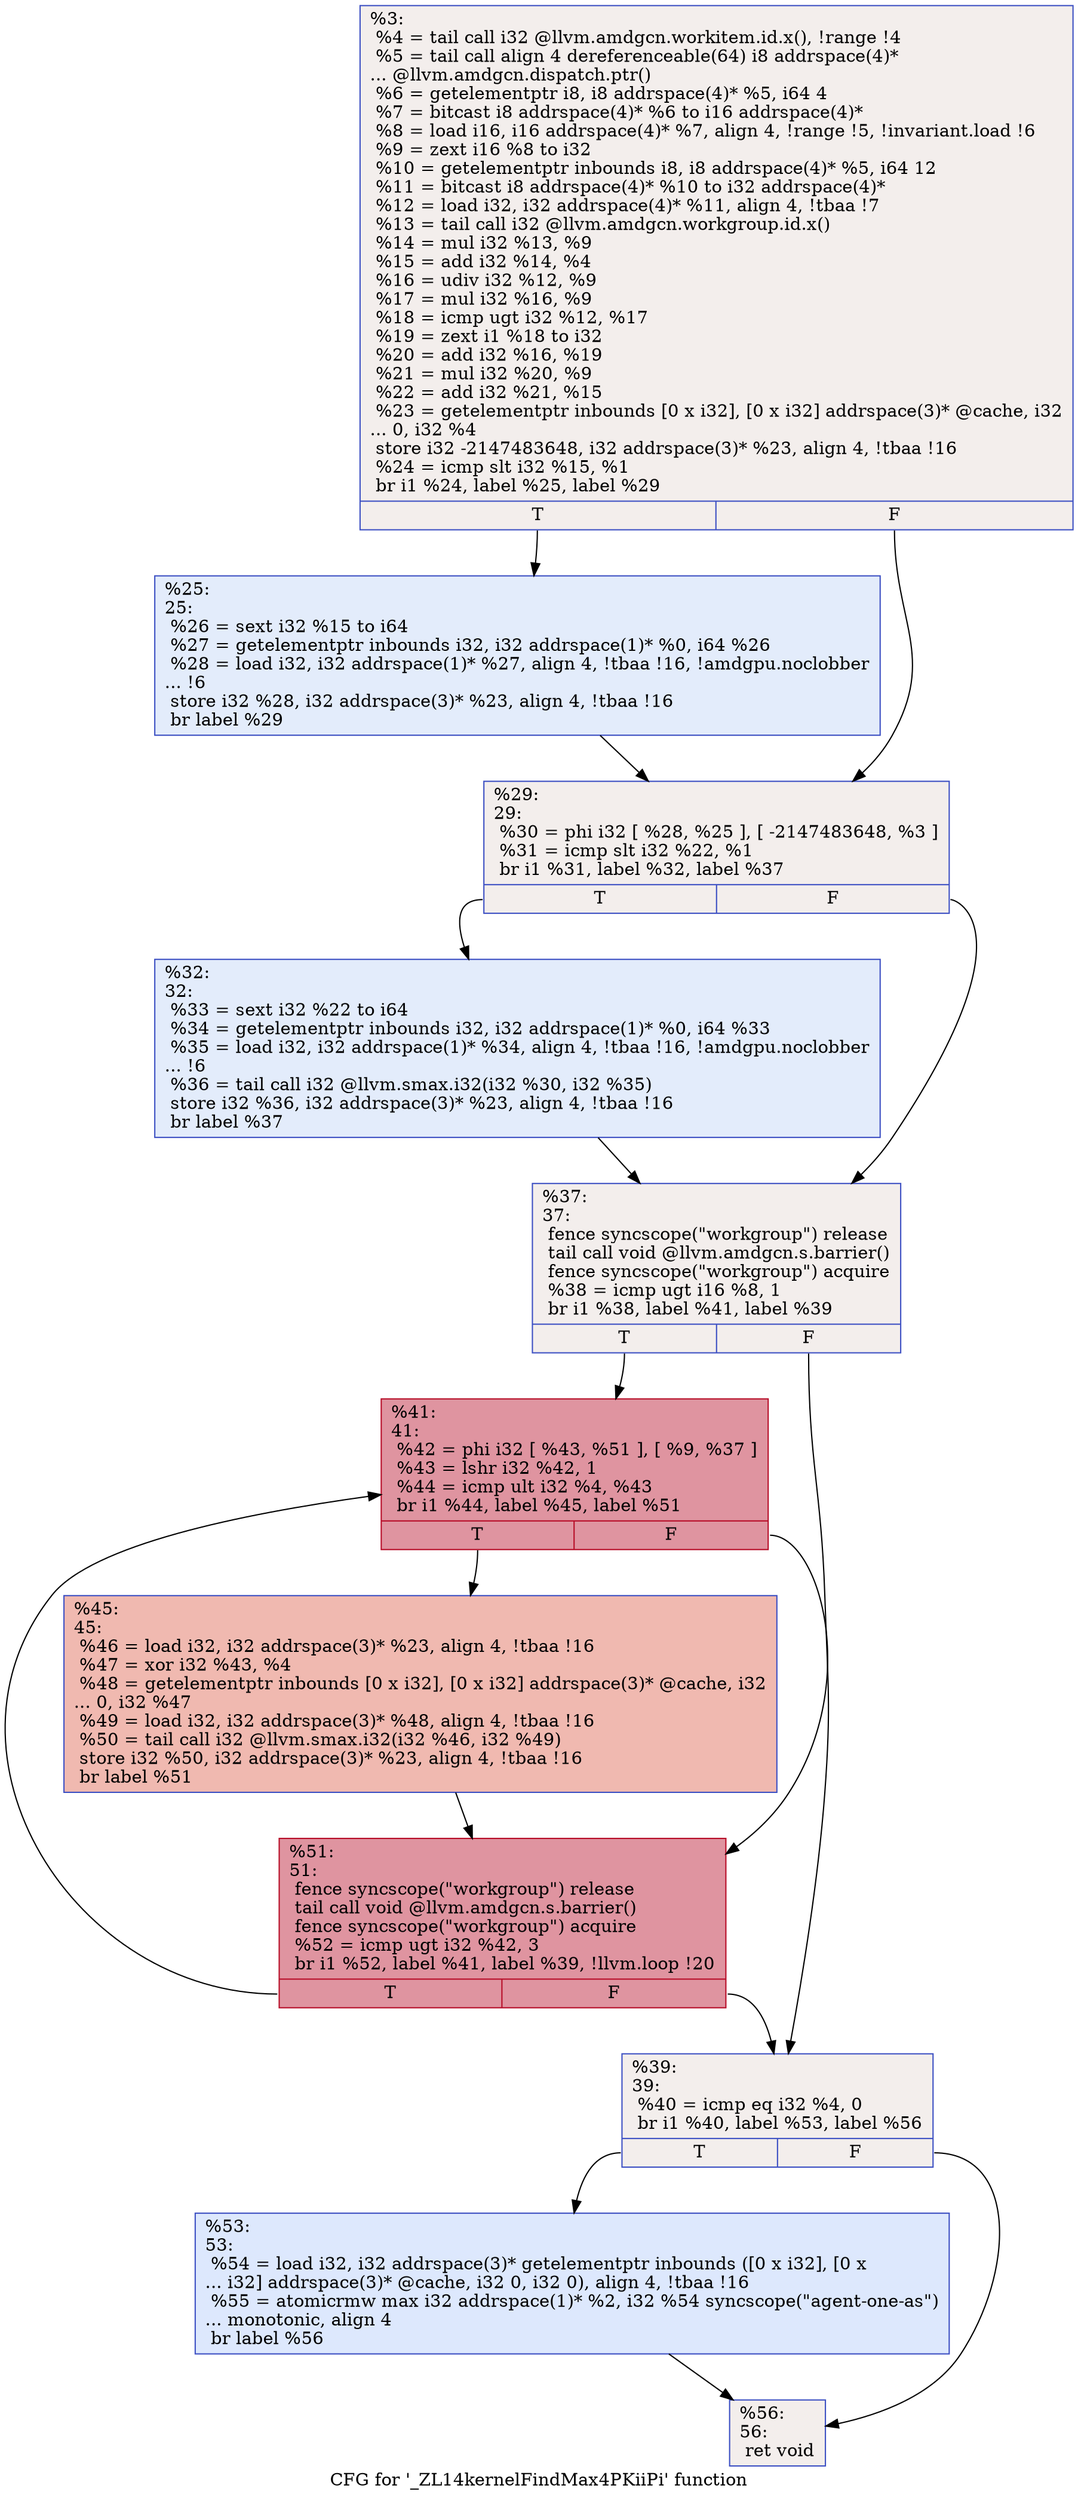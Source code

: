 digraph "CFG for '_ZL14kernelFindMax4PKiiPi' function" {
	label="CFG for '_ZL14kernelFindMax4PKiiPi' function";

	Node0x4937530 [shape=record,color="#3d50c3ff", style=filled, fillcolor="#e3d9d370",label="{%3:\l  %4 = tail call i32 @llvm.amdgcn.workitem.id.x(), !range !4\l  %5 = tail call align 4 dereferenceable(64) i8 addrspace(4)*\l... @llvm.amdgcn.dispatch.ptr()\l  %6 = getelementptr i8, i8 addrspace(4)* %5, i64 4\l  %7 = bitcast i8 addrspace(4)* %6 to i16 addrspace(4)*\l  %8 = load i16, i16 addrspace(4)* %7, align 4, !range !5, !invariant.load !6\l  %9 = zext i16 %8 to i32\l  %10 = getelementptr inbounds i8, i8 addrspace(4)* %5, i64 12\l  %11 = bitcast i8 addrspace(4)* %10 to i32 addrspace(4)*\l  %12 = load i32, i32 addrspace(4)* %11, align 4, !tbaa !7\l  %13 = tail call i32 @llvm.amdgcn.workgroup.id.x()\l  %14 = mul i32 %13, %9\l  %15 = add i32 %14, %4\l  %16 = udiv i32 %12, %9\l  %17 = mul i32 %16, %9\l  %18 = icmp ugt i32 %12, %17\l  %19 = zext i1 %18 to i32\l  %20 = add i32 %16, %19\l  %21 = mul i32 %20, %9\l  %22 = add i32 %21, %15\l  %23 = getelementptr inbounds [0 x i32], [0 x i32] addrspace(3)* @cache, i32\l... 0, i32 %4\l  store i32 -2147483648, i32 addrspace(3)* %23, align 4, !tbaa !16\l  %24 = icmp slt i32 %15, %1\l  br i1 %24, label %25, label %29\l|{<s0>T|<s1>F}}"];
	Node0x4937530:s0 -> Node0x4939e60;
	Node0x4937530:s1 -> Node0x4939ef0;
	Node0x4939e60 [shape=record,color="#3d50c3ff", style=filled, fillcolor="#bfd3f670",label="{%25:\l25:                                               \l  %26 = sext i32 %15 to i64\l  %27 = getelementptr inbounds i32, i32 addrspace(1)* %0, i64 %26\l  %28 = load i32, i32 addrspace(1)* %27, align 4, !tbaa !16, !amdgpu.noclobber\l... !6\l  store i32 %28, i32 addrspace(3)* %23, align 4, !tbaa !16\l  br label %29\l}"];
	Node0x4939e60 -> Node0x4939ef0;
	Node0x4939ef0 [shape=record,color="#3d50c3ff", style=filled, fillcolor="#e3d9d370",label="{%29:\l29:                                               \l  %30 = phi i32 [ %28, %25 ], [ -2147483648, %3 ]\l  %31 = icmp slt i32 %22, %1\l  br i1 %31, label %32, label %37\l|{<s0>T|<s1>F}}"];
	Node0x4939ef0:s0 -> Node0x493b050;
	Node0x4939ef0:s1 -> Node0x493b0a0;
	Node0x493b050 [shape=record,color="#3d50c3ff", style=filled, fillcolor="#bfd3f670",label="{%32:\l32:                                               \l  %33 = sext i32 %22 to i64\l  %34 = getelementptr inbounds i32, i32 addrspace(1)* %0, i64 %33\l  %35 = load i32, i32 addrspace(1)* %34, align 4, !tbaa !16, !amdgpu.noclobber\l... !6\l  %36 = tail call i32 @llvm.smax.i32(i32 %30, i32 %35)\l  store i32 %36, i32 addrspace(3)* %23, align 4, !tbaa !16\l  br label %37\l}"];
	Node0x493b050 -> Node0x493b0a0;
	Node0x493b0a0 [shape=record,color="#3d50c3ff", style=filled, fillcolor="#e3d9d370",label="{%37:\l37:                                               \l  fence syncscope(\"workgroup\") release\l  tail call void @llvm.amdgcn.s.barrier()\l  fence syncscope(\"workgroup\") acquire\l  %38 = icmp ugt i16 %8, 1\l  br i1 %38, label %41, label %39\l|{<s0>T|<s1>F}}"];
	Node0x493b0a0:s0 -> Node0x493bad0;
	Node0x493b0a0:s1 -> Node0x493bb60;
	Node0x493bb60 [shape=record,color="#3d50c3ff", style=filled, fillcolor="#e3d9d370",label="{%39:\l39:                                               \l  %40 = icmp eq i32 %4, 0\l  br i1 %40, label %53, label %56\l|{<s0>T|<s1>F}}"];
	Node0x493bb60:s0 -> Node0x493bd30;
	Node0x493bb60:s1 -> Node0x493bd80;
	Node0x493bad0 [shape=record,color="#b70d28ff", style=filled, fillcolor="#b70d2870",label="{%41:\l41:                                               \l  %42 = phi i32 [ %43, %51 ], [ %9, %37 ]\l  %43 = lshr i32 %42, 1\l  %44 = icmp ult i32 %4, %43\l  br i1 %44, label %45, label %51\l|{<s0>T|<s1>F}}"];
	Node0x493bad0:s0 -> Node0x493c180;
	Node0x493bad0:s1 -> Node0x493bef0;
	Node0x493c180 [shape=record,color="#3d50c3ff", style=filled, fillcolor="#de614d70",label="{%45:\l45:                                               \l  %46 = load i32, i32 addrspace(3)* %23, align 4, !tbaa !16\l  %47 = xor i32 %43, %4\l  %48 = getelementptr inbounds [0 x i32], [0 x i32] addrspace(3)* @cache, i32\l... 0, i32 %47\l  %49 = load i32, i32 addrspace(3)* %48, align 4, !tbaa !16\l  %50 = tail call i32 @llvm.smax.i32(i32 %46, i32 %49)\l  store i32 %50, i32 addrspace(3)* %23, align 4, !tbaa !16\l  br label %51\l}"];
	Node0x493c180 -> Node0x493bef0;
	Node0x493bef0 [shape=record,color="#b70d28ff", style=filled, fillcolor="#b70d2870",label="{%51:\l51:                                               \l  fence syncscope(\"workgroup\") release\l  tail call void @llvm.amdgcn.s.barrier()\l  fence syncscope(\"workgroup\") acquire\l  %52 = icmp ugt i32 %42, 3\l  br i1 %52, label %41, label %39, !llvm.loop !20\l|{<s0>T|<s1>F}}"];
	Node0x493bef0:s0 -> Node0x493bad0;
	Node0x493bef0:s1 -> Node0x493bb60;
	Node0x493bd30 [shape=record,color="#3d50c3ff", style=filled, fillcolor="#b2ccfb70",label="{%53:\l53:                                               \l  %54 = load i32, i32 addrspace(3)* getelementptr inbounds ([0 x i32], [0 x\l... i32] addrspace(3)* @cache, i32 0, i32 0), align 4, !tbaa !16\l  %55 = atomicrmw max i32 addrspace(1)* %2, i32 %54 syncscope(\"agent-one-as\")\l... monotonic, align 4\l  br label %56\l}"];
	Node0x493bd30 -> Node0x493bd80;
	Node0x493bd80 [shape=record,color="#3d50c3ff", style=filled, fillcolor="#e3d9d370",label="{%56:\l56:                                               \l  ret void\l}"];
}
